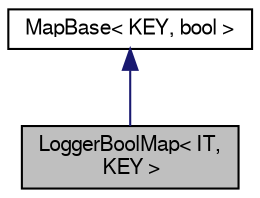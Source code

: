 digraph "LoggerBoolMap&lt; IT, KEY &gt;"
{
 // LATEX_PDF_SIZE
  edge [fontname="FreeSans",fontsize="10",labelfontname="FreeSans",labelfontsize="10"];
  node [fontname="FreeSans",fontsize="10",shape=record];
  Node0 [label="LoggerBoolMap\< IT,\l KEY \>",height=0.2,width=0.4,color="black", fillcolor="grey75", style="filled", fontcolor="black",tooltip="Writable bool map for logging each true assigned element."];
  Node1 -> Node0 [dir="back",color="midnightblue",fontsize="10",style="solid",fontname="FreeSans"];
  Node1 [label="MapBase\< KEY, bool \>",height=0.2,width=0.4,color="black", fillcolor="white", style="filled",URL="$a03161.html",tooltip=" "];
}
